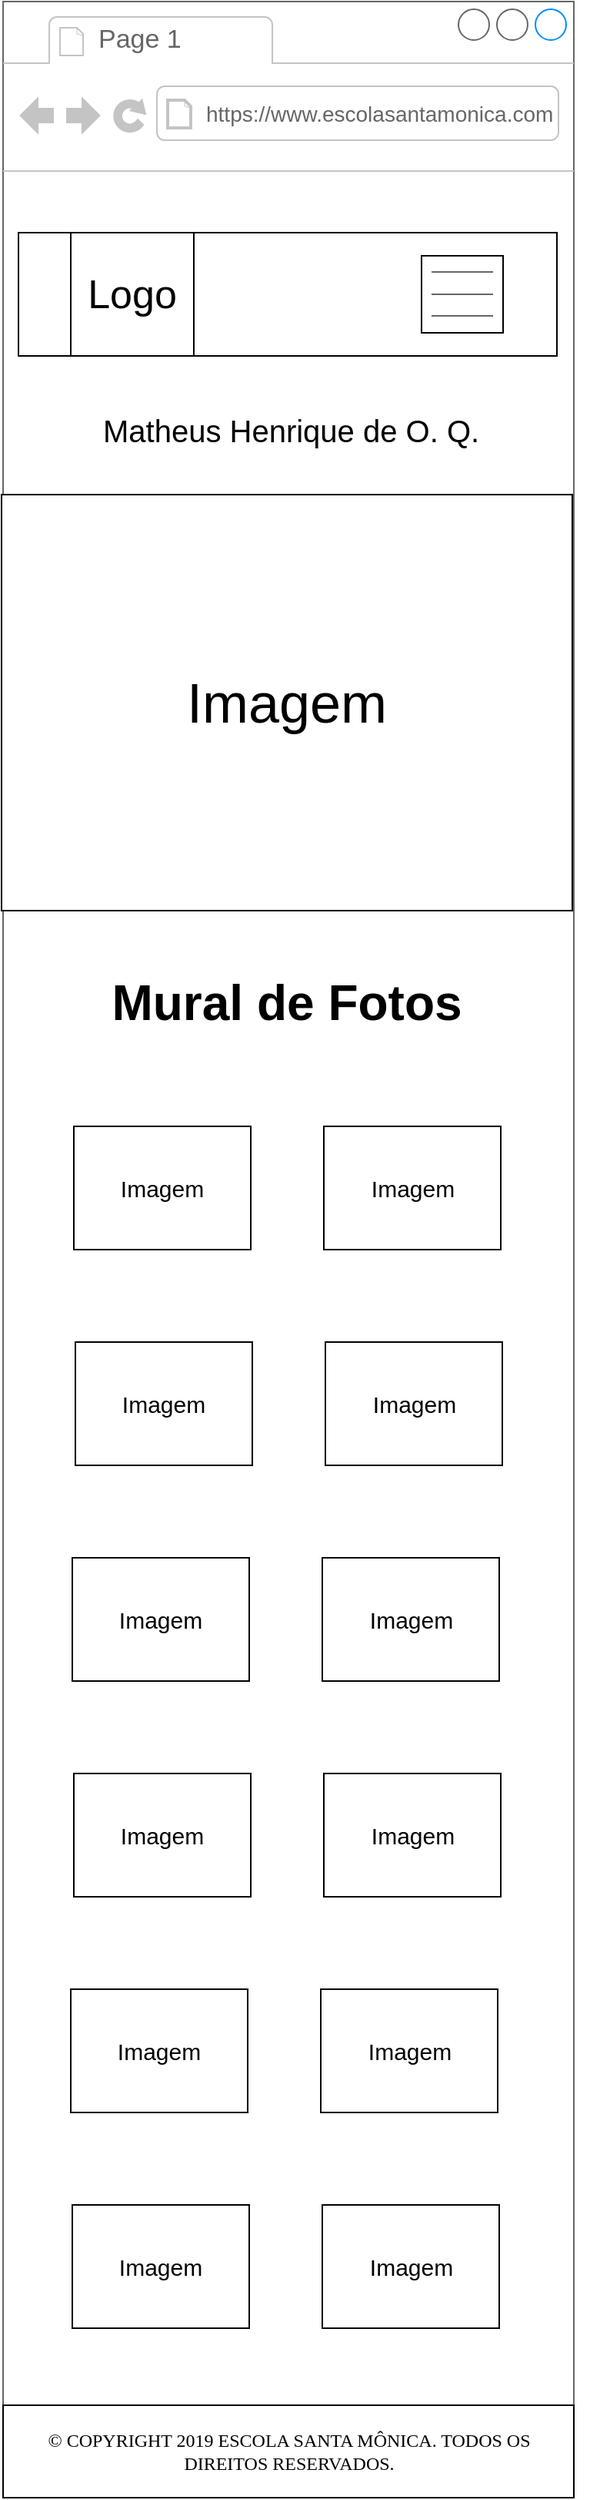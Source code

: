 <mxfile version="12.2.2" type="device" pages="1"><diagram name="Page-1" id="2cc2dc42-3aac-f2a9-1cec-7a8b7cbee084"><mxGraphModel dx="838" dy="481" grid="1" gridSize="10" guides="1" tooltips="1" connect="1" arrows="1" fold="1" page="1" pageScale="1" pageWidth="390" pageHeight="844" background="#ffffff" math="0" shadow="0"><root><mxCell id="0"/><mxCell id="1" parent="0"/><mxCell id="7026571954dc6520-1" value="" style="strokeWidth=1;shadow=0;dashed=0;align=center;html=1;shape=mxgraph.mockup.containers.browserWindow;rSize=0;strokeColor=#666666;mainText=,;recursiveResize=0;rounded=0;labelBackgroundColor=none;fontFamily=Verdana;fontSize=12;fontStyle=0" parent="1" vertex="1"><mxGeometry x="9" y="30" width="371" height="1560" as="geometry"/></mxCell><mxCell id="7026571954dc6520-2" value="Page 1" style="strokeWidth=1;shadow=0;dashed=0;align=center;html=1;shape=mxgraph.mockup.containers.anchor;fontSize=17;fontColor=#666666;align=left;" parent="7026571954dc6520-1" vertex="1"><mxGeometry x="60" y="12" width="110" height="26" as="geometry"/></mxCell><mxCell id="7026571954dc6520-3" value="&lt;font style=&quot;font-size: 14px&quot;&gt;https://www.escolasantamonica.com&lt;/font&gt;" style="strokeWidth=1;shadow=0;dashed=0;align=center;html=1;shape=mxgraph.mockup.containers.anchor;rSize=0;fontSize=17;fontColor=#666666;align=left;" parent="7026571954dc6520-1" vertex="1"><mxGeometry x="130" y="60" width="250" height="26" as="geometry"/></mxCell><mxCell id="7026571954dc6520-15" value="" style="verticalLabelPosition=bottom;shadow=0;dashed=0;align=center;html=1;verticalAlign=top;strokeWidth=1;shape=mxgraph.mockup.markup.line;strokeColor=#999999;rounded=0;labelBackgroundColor=none;fillColor=#ffffff;fontFamily=Verdana;fontSize=12;fontColor=#000000;" parent="7026571954dc6520-1" vertex="1"><mxGeometry y="310" width="370" height="20" as="geometry"/></mxCell><mxCell id="7026571954dc6520-21" value="" style="verticalLabelPosition=bottom;shadow=0;dashed=0;align=center;html=1;verticalAlign=top;strokeWidth=1;shape=mxgraph.mockup.markup.line;strokeColor=#999999;rounded=0;labelBackgroundColor=none;fillColor=#ffffff;fontFamily=Verdana;fontSize=12;fontColor=#000000;" parent="7026571954dc6520-1" vertex="1"><mxGeometry y="580" width="370" height="20" as="geometry"/></mxCell><mxCell id="ewFMJKoFP-ZU7OxCMfp1-6" value="" style="rounded=0;whiteSpace=wrap;html=1;" parent="7026571954dc6520-1" vertex="1"><mxGeometry x="10" y="150" width="350" height="80" as="geometry"/></mxCell><mxCell id="j2zbWTqFvS1fBI7Qq0S7-1" value="&lt;font size=&quot;1&quot;&gt;&lt;b style=&quot;font-size: 32px&quot;&gt;Mural de Fotos&lt;/b&gt;&lt;/font&gt;" style="text;html=1;strokeColor=none;fillColor=none;align=center;verticalAlign=middle;whiteSpace=wrap;rounded=0;" parent="7026571954dc6520-1" vertex="1"><mxGeometry x="52" y="640" width="265" height="20" as="geometry"/></mxCell><mxCell id="fvU2fTR692eFY3aPYThP-1" value="&lt;font style=&quot;font-size: 36px&quot;&gt;Imagem&lt;/font&gt;" style="rounded=0;whiteSpace=wrap;html=1;" parent="7026571954dc6520-1" vertex="1"><mxGeometry x="-1" y="320" width="371" height="270" as="geometry"/></mxCell><mxCell id="j2zbWTqFvS1fBI7Qq0S7-2" value="&lt;font style=&quot;font-size: 15px&quot;&gt;Imagem&lt;/font&gt;" style="rounded=0;whiteSpace=wrap;html=1;" parent="7026571954dc6520-1" vertex="1"><mxGeometry x="46" y="730" width="115" height="80" as="geometry"/></mxCell><mxCell id="y_Yj39JNHj2g9kZFXk6k-1" value="" style="rounded=0;whiteSpace=wrap;html=1;" parent="7026571954dc6520-1" vertex="1"><mxGeometry x="272" y="165" width="53" height="50" as="geometry"/></mxCell><mxCell id="y_Yj39JNHj2g9kZFXk6k-2" value="" style="endArrow=none;html=1;fillColor=#f5f5f5;strokeColor=#666666;" parent="7026571954dc6520-1" edge="1"><mxGeometry width="50" height="50" relative="1" as="geometry"><mxPoint x="278.5" y="175.5" as="sourcePoint"/><mxPoint x="318.5" y="175.5" as="targetPoint"/></mxGeometry></mxCell><mxCell id="y_Yj39JNHj2g9kZFXk6k-8" value="" style="rounded=0;whiteSpace=wrap;html=1;" parent="7026571954dc6520-1" vertex="1"><mxGeometry x="44" y="150" width="80" height="80" as="geometry"/></mxCell><mxCell id="y_Yj39JNHj2g9kZFXk6k-13" value="&lt;font style=&quot;font-size: 26px&quot;&gt;Logo&lt;/font&gt;" style="text;html=1;strokeColor=none;fillColor=none;align=center;verticalAlign=middle;whiteSpace=wrap;rounded=0;" parent="7026571954dc6520-1" vertex="1"><mxGeometry x="61" y="175.5" width="46" height="29" as="geometry"/></mxCell><mxCell id="aygieW2ZyCUnhsUGzJdJ-1" value="&lt;font style=&quot;font-size: 15px&quot;&gt;Imagem&lt;/font&gt;" style="rounded=0;whiteSpace=wrap;html=1;" parent="7026571954dc6520-1" vertex="1"><mxGeometry x="208.5" y="730" width="115" height="80" as="geometry"/></mxCell><mxCell id="aygieW2ZyCUnhsUGzJdJ-2" value="&lt;font style=&quot;font-size: 15px&quot;&gt;Imagem&lt;/font&gt;" style="rounded=0;whiteSpace=wrap;html=1;" parent="7026571954dc6520-1" vertex="1"><mxGeometry x="47" y="870" width="115" height="80" as="geometry"/></mxCell><mxCell id="aygieW2ZyCUnhsUGzJdJ-3" value="&lt;font style=&quot;font-size: 15px&quot;&gt;Imagem&lt;/font&gt;" style="rounded=0;whiteSpace=wrap;html=1;" parent="7026571954dc6520-1" vertex="1"><mxGeometry x="209.5" y="870" width="115" height="80" as="geometry"/></mxCell><mxCell id="aygieW2ZyCUnhsUGzJdJ-4" value="&lt;font style=&quot;font-size: 15px&quot;&gt;Imagem&lt;/font&gt;" style="rounded=0;whiteSpace=wrap;html=1;" parent="7026571954dc6520-1" vertex="1"><mxGeometry x="45" y="1010" width="115" height="80" as="geometry"/></mxCell><mxCell id="aygieW2ZyCUnhsUGzJdJ-5" value="&lt;font style=&quot;font-size: 15px&quot;&gt;Imagem&lt;/font&gt;" style="rounded=0;whiteSpace=wrap;html=1;" parent="7026571954dc6520-1" vertex="1"><mxGeometry x="207.5" y="1010" width="115" height="80" as="geometry"/></mxCell><mxCell id="aygieW2ZyCUnhsUGzJdJ-6" value="&lt;font style=&quot;font-size: 15px&quot;&gt;Imagem&lt;/font&gt;" style="rounded=0;whiteSpace=wrap;html=1;" parent="7026571954dc6520-1" vertex="1"><mxGeometry x="46" y="1150" width="115" height="80" as="geometry"/></mxCell><mxCell id="aygieW2ZyCUnhsUGzJdJ-7" value="&lt;font style=&quot;font-size: 15px&quot;&gt;Imagem&lt;/font&gt;" style="rounded=0;whiteSpace=wrap;html=1;" parent="7026571954dc6520-1" vertex="1"><mxGeometry x="208.5" y="1150" width="115" height="80" as="geometry"/></mxCell><mxCell id="aygieW2ZyCUnhsUGzJdJ-8" value="&lt;font style=&quot;font-size: 15px&quot;&gt;Imagem&lt;/font&gt;" style="rounded=0;whiteSpace=wrap;html=1;" parent="7026571954dc6520-1" vertex="1"><mxGeometry x="44" y="1290" width="115" height="80" as="geometry"/></mxCell><mxCell id="aygieW2ZyCUnhsUGzJdJ-9" value="&lt;font style=&quot;font-size: 15px&quot;&gt;Imagem&lt;/font&gt;" style="rounded=0;whiteSpace=wrap;html=1;" parent="7026571954dc6520-1" vertex="1"><mxGeometry x="206.5" y="1290" width="115" height="80" as="geometry"/></mxCell><mxCell id="aygieW2ZyCUnhsUGzJdJ-10" value="&lt;font style=&quot;font-size: 15px&quot;&gt;Imagem&lt;/font&gt;" style="rounded=0;whiteSpace=wrap;html=1;" parent="7026571954dc6520-1" vertex="1"><mxGeometry x="45" y="1430" width="115" height="80" as="geometry"/></mxCell><mxCell id="aygieW2ZyCUnhsUGzJdJ-11" value="&lt;font style=&quot;font-size: 15px&quot;&gt;Imagem&lt;/font&gt;" style="rounded=0;whiteSpace=wrap;html=1;" parent="7026571954dc6520-1" vertex="1"><mxGeometry x="207.5" y="1430" width="115" height="80" as="geometry"/></mxCell><mxCell id="aygieW2ZyCUnhsUGzJdJ-12" value="" style="endArrow=none;html=1;fillColor=#f5f5f5;strokeColor=#666666;" parent="7026571954dc6520-1" edge="1"><mxGeometry width="50" height="50" relative="1" as="geometry"><mxPoint x="278.5" y="190" as="sourcePoint"/><mxPoint x="318.5" y="190" as="targetPoint"/></mxGeometry></mxCell><mxCell id="aygieW2ZyCUnhsUGzJdJ-13" value="" style="endArrow=none;html=1;fillColor=#f5f5f5;strokeColor=#666666;" parent="7026571954dc6520-1" edge="1"><mxGeometry width="50" height="50" relative="1" as="geometry"><mxPoint x="278.5" y="204" as="sourcePoint"/><mxPoint x="318.5" y="204" as="targetPoint"/></mxGeometry></mxCell><mxCell id="1WyNrVa-K-588NKZBoRK-1" value="&lt;font style=&quot;font-size: 20px&quot;&gt;Matheus Henrique de O. Q.&lt;/font&gt;" style="text;html=1;" vertex="1" parent="7026571954dc6520-1"><mxGeometry x="63" y="260" width="245" height="30" as="geometry"/></mxCell><mxCell id="Bn8Y6w_Um3144dJxdNAO-1" value="" style="rounded=0;whiteSpace=wrap;html=1;" parent="1" vertex="1"><mxGeometry x="9" y="1590" width="371" height="60" as="geometry"/></mxCell><mxCell id="Bn8Y6w_Um3144dJxdNAO-2" value="&lt;span style=&quot;font-family: &amp;#34;londrina solid&amp;#34; , cursive ; text-transform: uppercase ; background-color: rgb(255 , 255 , 255)&quot;&gt;© COPYRIGHT 2019 ESCOLA SANTA MÔNICA. TODOS OS DIREITOS RESERVADOS.&lt;/span&gt;" style="text;html=1;strokeColor=none;fillColor=none;align=center;verticalAlign=middle;whiteSpace=wrap;rounded=0;" parent="1" vertex="1"><mxGeometry x="30" y="1610" width="330" height="20" as="geometry"/></mxCell></root></mxGraphModel></diagram></mxfile>
